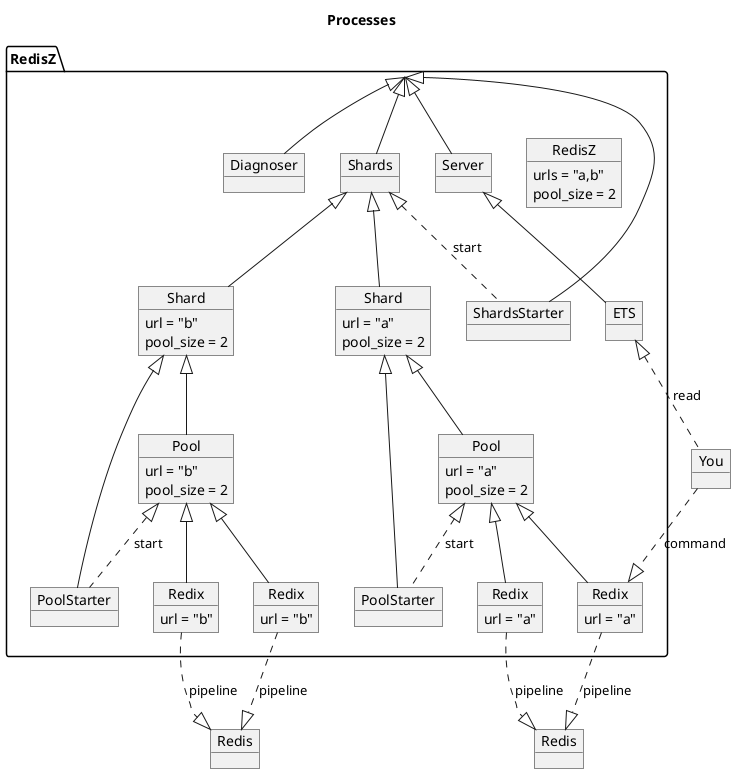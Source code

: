@startuml
title Processes

object You
object "Redis" as RedisA
object "Redis" as RedisB

package RedisZ {
  object RedisZ {
    urls = "a,b"
    pool_size = 2
  }
  object Diagnoser
  object Server
  object ETS
  object Shards
  object ShardsStarter
  object "Shard" as ShardA {
    url = "a"
    pool_size = 2
  }
  object "Shard" as ShardB {
    url = "b"
    pool_size = 2
  }
  object "Pool" as PoolA {
    url = "a"
    pool_size = 2
  }
  object "PoolStarter" as PoolStarterA
  object "Pool" as PoolB {
    url = "b"
    pool_size = 2
  }
  object "PoolStarter" as PoolStarterB
  Object "Redix" as RedixA1 {
    url = "a"
  }
  Object "Redix" as RedixA2 {
    url = "a"
  }
  Object "Redix" as RedixB1 {
    url = "b"
  }
  Object "Redix" as RedixB2 {
    url = "b"
  }
}

RedisZ <|-- Diagnoser
RedisZ <|-- Server
Server <|-- ETS
RedisZ <|-- Shards
RedisZ <|-- ShardsStarter
Shards <|.. ShardsStarter : start
Shards <|-- ShardA
Shards <|-- ShardB
ShardA <|-- PoolA
ShardA <|-- PoolStarterA
PoolA <|.. PoolStarterA : start
ShardB <|-- PoolB
ShardB <|-- PoolStarterB
PoolB <|.. PoolStarterB : start
PoolA <|-- RedixA1
PoolA <|-- RedixA2
PoolB <|-- RedixB1
PoolB <|-- RedixB2

ETS <|.. You : read
You ..|> RedixA1 : command
RedixA1 ..|> RedisA : pipeline
RedixA2 ..|> RedisA : pipeline
RedixB1 ..|> RedisB : pipeline
RedixB2 ..|> RedisB : pipeline
@enduml
